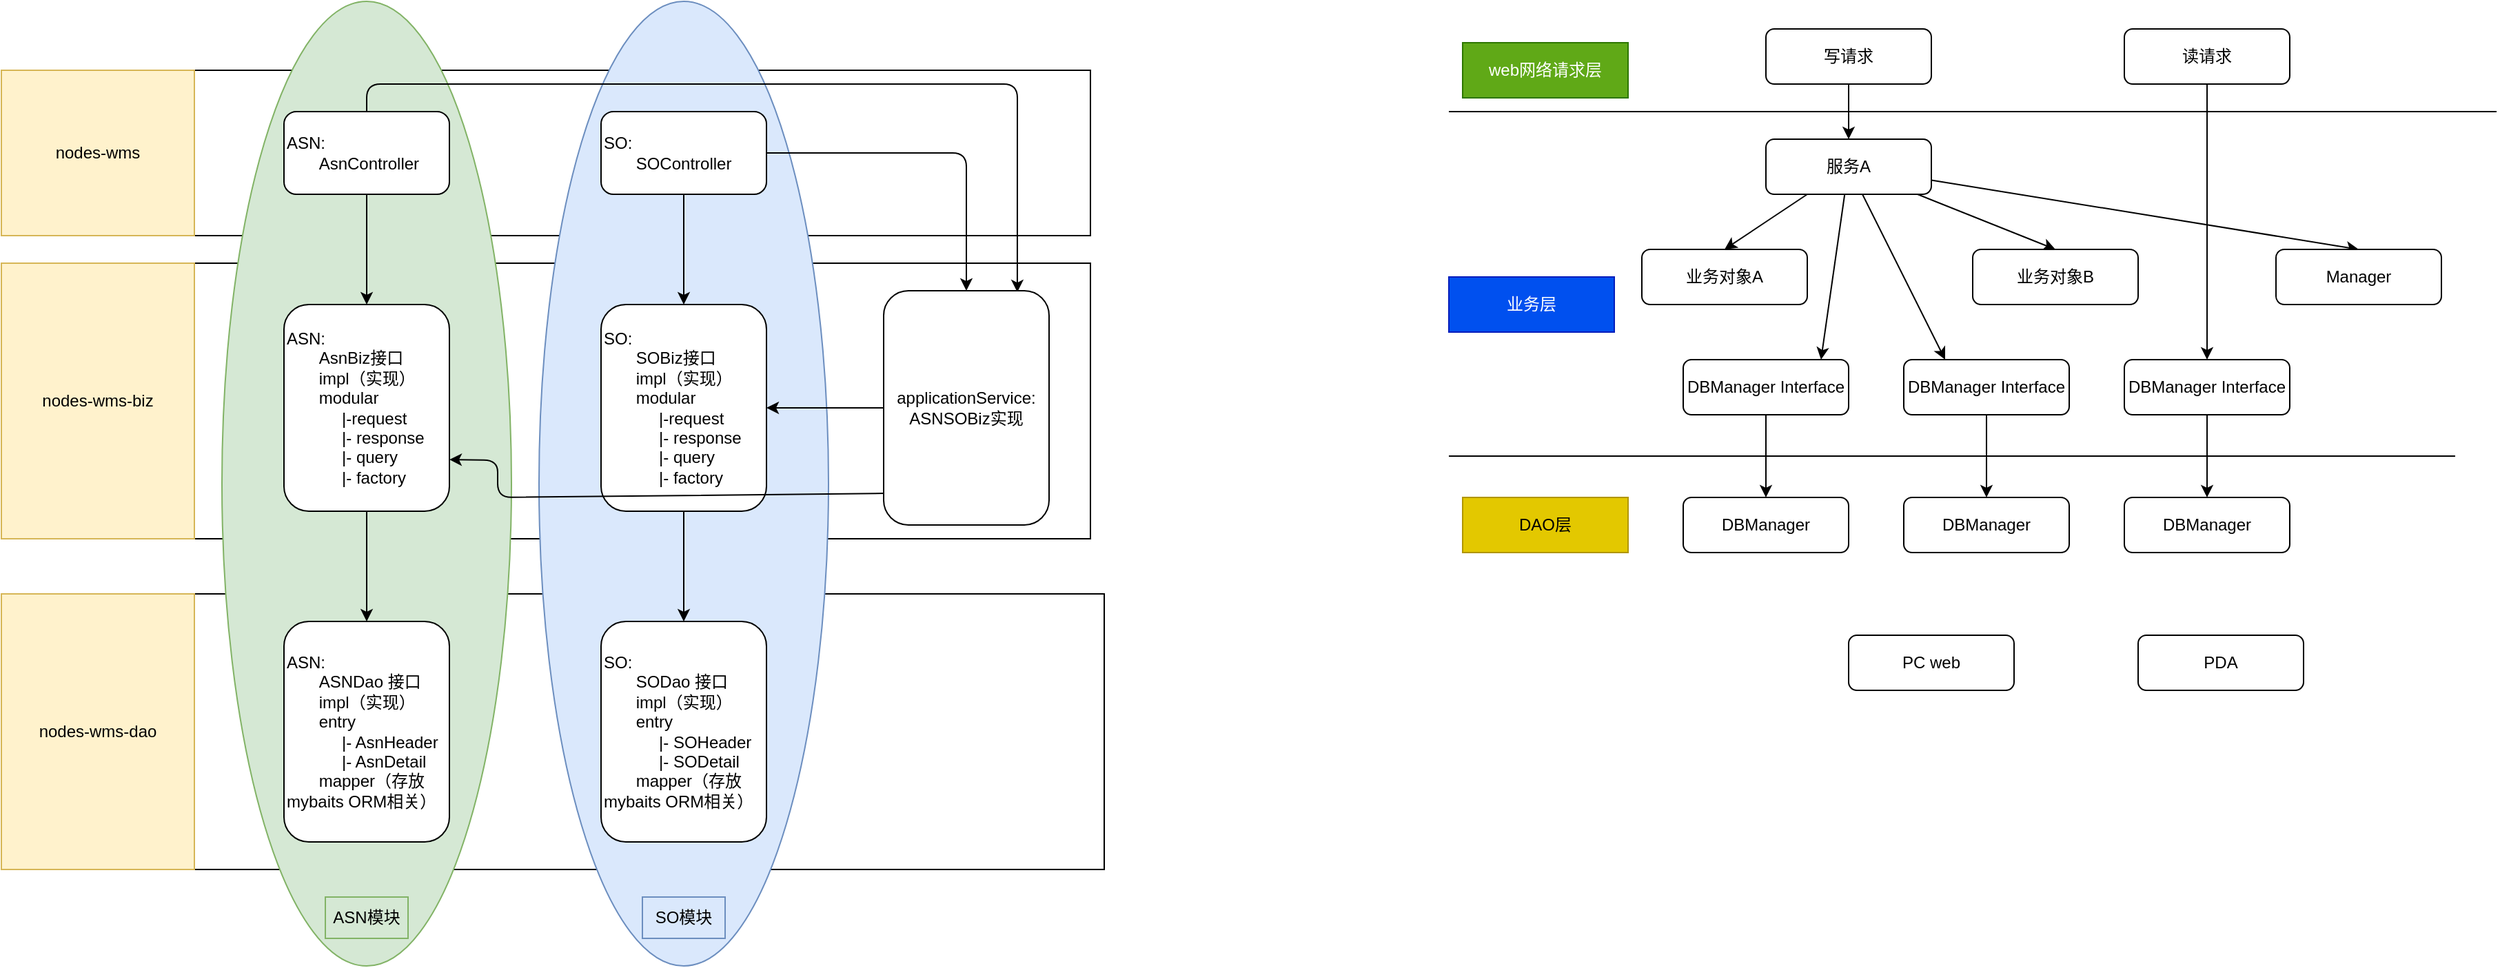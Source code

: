 <mxfile>
    <diagram id="bjWnO2WEb2hA8EmAqjYY" name="第 1 页">
        <mxGraphModel dx="1107" dy="790" grid="1" gridSize="10" guides="1" tooltips="1" connect="1" arrows="1" fold="1" page="1" pageScale="1" pageWidth="1200" pageHeight="1600" math="0" shadow="0">
            <root>
                <mxCell id="0"/>
                <mxCell id="1" parent="0"/>
                <mxCell id="7" value="" style="rounded=0;whiteSpace=wrap;html=1;" parent="1" vertex="1">
                    <mxGeometry x="300" y="620" width="660" height="200" as="geometry"/>
                </mxCell>
                <mxCell id="5" value="" style="rounded=0;whiteSpace=wrap;html=1;" parent="1" vertex="1">
                    <mxGeometry x="300" y="380" width="650" height="200" as="geometry"/>
                </mxCell>
                <mxCell id="2" value="" style="rounded=0;whiteSpace=wrap;html=1;" parent="1" vertex="1">
                    <mxGeometry x="300" y="240" width="650" height="120" as="geometry"/>
                </mxCell>
                <mxCell id="32" value="" style="ellipse;whiteSpace=wrap;html=1;fillColor=#dae8fc;strokeColor=#6c8ebf;" parent="1" vertex="1">
                    <mxGeometry x="550" y="190" width="210" height="700" as="geometry"/>
                </mxCell>
                <mxCell id="31" value="" style="ellipse;whiteSpace=wrap;html=1;fillColor=#d5e8d4;strokeColor=#82b366;" parent="1" vertex="1">
                    <mxGeometry x="320" y="190" width="210" height="700" as="geometry"/>
                </mxCell>
                <mxCell id="3" value="nodes-wms" style="text;html=1;strokeColor=#d6b656;fillColor=#fff2cc;align=center;verticalAlign=middle;whiteSpace=wrap;rounded=0;" parent="1" vertex="1">
                    <mxGeometry x="160" y="240" width="140" height="120" as="geometry"/>
                </mxCell>
                <mxCell id="4" value="nodes-wms-biz" style="text;html=1;strokeColor=#d6b656;fillColor=#fff2cc;align=center;verticalAlign=middle;whiteSpace=wrap;rounded=0;" parent="1" vertex="1">
                    <mxGeometry x="160" y="380" width="140" height="200" as="geometry"/>
                </mxCell>
                <mxCell id="6" value="nodes-wms-dao" style="text;html=1;strokeColor=#d6b656;fillColor=#fff2cc;align=center;verticalAlign=middle;whiteSpace=wrap;rounded=0;" parent="1" vertex="1">
                    <mxGeometry x="160" y="620" width="140" height="200" as="geometry"/>
                </mxCell>
                <mxCell id="33" value="" style="edgeStyle=none;html=1;" parent="1" source="13" target="14" edge="1">
                    <mxGeometry relative="1" as="geometry"/>
                </mxCell>
                <mxCell id="36" style="edgeStyle=none;html=1;entryX=0.808;entryY=0.006;entryDx=0;entryDy=0;entryPerimeter=0;" parent="1" source="13" target="20" edge="1">
                    <mxGeometry relative="1" as="geometry">
                        <Array as="points">
                            <mxPoint x="425" y="250"/>
                            <mxPoint x="897" y="250"/>
                        </Array>
                    </mxGeometry>
                </mxCell>
                <mxCell id="13" value="ASN:&amp;nbsp;&lt;br&gt;&amp;nbsp; &amp;nbsp; &amp;nbsp; &amp;nbsp;AsnController" style="rounded=1;whiteSpace=wrap;html=1;align=left;" parent="1" vertex="1">
                    <mxGeometry x="365" y="270" width="120" height="60" as="geometry"/>
                </mxCell>
                <mxCell id="29" style="edgeStyle=none;html=1;exitX=0.5;exitY=1;exitDx=0;exitDy=0;" parent="1" source="14" target="15" edge="1">
                    <mxGeometry relative="1" as="geometry"/>
                </mxCell>
                <mxCell id="14" value="ASN:&amp;nbsp;&lt;br&gt;&amp;nbsp; &amp;nbsp; &amp;nbsp; &amp;nbsp;AsnBiz接口&lt;br&gt;&amp;nbsp; &amp;nbsp; &amp;nbsp; &amp;nbsp;impl（实现）&lt;br&gt;&amp;nbsp; &amp;nbsp; &amp;nbsp; &amp;nbsp;modular&lt;br&gt;&amp;nbsp; &amp;nbsp; &amp;nbsp; &amp;nbsp; &amp;nbsp; &amp;nbsp; |-request&lt;br&gt;&amp;nbsp; &amp;nbsp; &amp;nbsp; &amp;nbsp; &amp;nbsp; &amp;nbsp; |- response&lt;br&gt;&amp;nbsp; &amp;nbsp; &amp;nbsp; &amp;nbsp; &amp;nbsp; &amp;nbsp; |- query&lt;br&gt;&amp;nbsp; &amp;nbsp; &amp;nbsp; &amp;nbsp; &amp;nbsp; &amp;nbsp; |- factory" style="rounded=1;whiteSpace=wrap;html=1;align=left;" parent="1" vertex="1">
                    <mxGeometry x="365" y="410" width="120" height="150" as="geometry"/>
                </mxCell>
                <mxCell id="15" value="ASN:&amp;nbsp;&lt;br&gt;&amp;nbsp; &amp;nbsp; &amp;nbsp; &amp;nbsp;ASNDao 接口&lt;br&gt;&amp;nbsp; &amp;nbsp; &amp;nbsp; &amp;nbsp;impl（实现）&lt;br&gt;&amp;nbsp; &amp;nbsp; &amp;nbsp; &amp;nbsp;entry&lt;br&gt;&amp;nbsp; &amp;nbsp; &amp;nbsp; &amp;nbsp; &amp;nbsp; &amp;nbsp; |- AsnHeader&lt;br&gt;&amp;nbsp; &amp;nbsp; &amp;nbsp; &amp;nbsp; &amp;nbsp; &amp;nbsp; |- AsnDetail&lt;br&gt;&amp;nbsp; &amp;nbsp; &amp;nbsp; &amp;nbsp;mapper（存放mybaits ORM相关）" style="rounded=1;whiteSpace=wrap;html=1;align=left;" parent="1" vertex="1">
                    <mxGeometry x="365" y="640" width="120" height="160" as="geometry"/>
                </mxCell>
                <mxCell id="34" value="" style="edgeStyle=none;html=1;" parent="1" source="16" target="17" edge="1">
                    <mxGeometry relative="1" as="geometry"/>
                </mxCell>
                <mxCell id="35" style="edgeStyle=none;html=1;entryX=0.5;entryY=0;entryDx=0;entryDy=0;" parent="1" source="16" target="20" edge="1">
                    <mxGeometry relative="1" as="geometry">
                        <Array as="points">
                            <mxPoint x="860" y="300"/>
                        </Array>
                    </mxGeometry>
                </mxCell>
                <mxCell id="16" value="SO:&amp;nbsp;&lt;br&gt;&amp;nbsp; &amp;nbsp; &amp;nbsp; &amp;nbsp;SOController" style="rounded=1;whiteSpace=wrap;html=1;align=left;" parent="1" vertex="1">
                    <mxGeometry x="595" y="270" width="120" height="60" as="geometry"/>
                </mxCell>
                <mxCell id="30" style="edgeStyle=none;html=1;" parent="1" source="17" target="19" edge="1">
                    <mxGeometry relative="1" as="geometry"/>
                </mxCell>
                <mxCell id="17" value="SO:&amp;nbsp;&lt;br&gt;&amp;nbsp; &amp;nbsp; &amp;nbsp; &amp;nbsp;SOBiz接口&lt;br&gt;&amp;nbsp; &amp;nbsp; &amp;nbsp; &amp;nbsp;impl（实现）&lt;br&gt;&amp;nbsp; &amp;nbsp; &amp;nbsp; &amp;nbsp;modular&lt;br&gt;&amp;nbsp; &amp;nbsp; &amp;nbsp; &amp;nbsp; &amp;nbsp; &amp;nbsp; |-request&lt;br&gt;&amp;nbsp; &amp;nbsp; &amp;nbsp; &amp;nbsp; &amp;nbsp; &amp;nbsp; |- response&lt;br&gt;&amp;nbsp; &amp;nbsp; &amp;nbsp; &amp;nbsp; &amp;nbsp; &amp;nbsp; |- query&lt;br&gt;&amp;nbsp; &amp;nbsp; &amp;nbsp; &amp;nbsp; &amp;nbsp; &amp;nbsp; |- factory" style="rounded=1;whiteSpace=wrap;html=1;align=left;" parent="1" vertex="1">
                    <mxGeometry x="595" y="410" width="120" height="150" as="geometry"/>
                </mxCell>
                <mxCell id="19" value="SO:&amp;nbsp;&lt;br&gt;&amp;nbsp; &amp;nbsp; &amp;nbsp; &amp;nbsp;SODao 接口&lt;br&gt;&amp;nbsp; &amp;nbsp; &amp;nbsp; &amp;nbsp;impl（实现）&lt;br&gt;&amp;nbsp; &amp;nbsp; &amp;nbsp; &amp;nbsp;entry&lt;br&gt;&amp;nbsp; &amp;nbsp; &amp;nbsp; &amp;nbsp; &amp;nbsp; &amp;nbsp; |- SOHeader&lt;br&gt;&amp;nbsp; &amp;nbsp; &amp;nbsp; &amp;nbsp; &amp;nbsp; &amp;nbsp; |- SODetail&lt;br&gt;&amp;nbsp; &amp;nbsp; &amp;nbsp; &amp;nbsp;mapper（存放mybaits ORM相关）" style="rounded=1;whiteSpace=wrap;html=1;align=left;" parent="1" vertex="1">
                    <mxGeometry x="595" y="640" width="120" height="160" as="geometry"/>
                </mxCell>
                <mxCell id="37" style="edgeStyle=none;html=1;exitX=0;exitY=0.5;exitDx=0;exitDy=0;entryX=1;entryY=0.5;entryDx=0;entryDy=0;" parent="1" source="20" target="17" edge="1">
                    <mxGeometry relative="1" as="geometry"/>
                </mxCell>
                <mxCell id="38" style="edgeStyle=none;html=1;exitX=0.008;exitY=0.865;exitDx=0;exitDy=0;entryX=1;entryY=0.75;entryDx=0;entryDy=0;exitPerimeter=0;" parent="1" source="20" target="14" edge="1">
                    <mxGeometry relative="1" as="geometry">
                        <Array as="points">
                            <mxPoint x="520" y="550"/>
                            <mxPoint x="520" y="523"/>
                        </Array>
                    </mxGeometry>
                </mxCell>
                <mxCell id="20" value="applicationService: ASNSOBiz实现" style="rounded=1;whiteSpace=wrap;html=1;" parent="1" vertex="1">
                    <mxGeometry x="800" y="400" width="120" height="170" as="geometry"/>
                </mxCell>
                <mxCell id="39" value="ASN模块" style="text;html=1;strokeColor=#82b366;fillColor=#d5e8d4;align=center;verticalAlign=middle;whiteSpace=wrap;rounded=0;" parent="1" vertex="1">
                    <mxGeometry x="395" y="840" width="60" height="30" as="geometry"/>
                </mxCell>
                <mxCell id="40" value="SO模块" style="text;html=1;strokeColor=#6c8ebf;fillColor=#dae8fc;align=center;verticalAlign=middle;whiteSpace=wrap;rounded=0;" parent="1" vertex="1">
                    <mxGeometry x="625" y="840" width="60" height="30" as="geometry"/>
                </mxCell>
                <mxCell id="41" value="" style="endArrow=none;html=1;" edge="1" parent="1">
                    <mxGeometry width="50" height="50" relative="1" as="geometry">
                        <mxPoint x="1210" y="270" as="sourcePoint"/>
                        <mxPoint x="1970" y="270" as="targetPoint"/>
                    </mxGeometry>
                </mxCell>
                <mxCell id="42" value="web网络请求层" style="rounded=0;whiteSpace=wrap;html=1;fillColor=#60a917;fontColor=#ffffff;strokeColor=#2D7600;" vertex="1" parent="1">
                    <mxGeometry x="1220" y="220" width="120" height="40" as="geometry"/>
                </mxCell>
                <mxCell id="43" value="业务层" style="rounded=0;whiteSpace=wrap;html=1;fillColor=#0050ef;fontColor=#ffffff;strokeColor=#001DBC;" vertex="1" parent="1">
                    <mxGeometry x="1210" y="390" width="120" height="40" as="geometry"/>
                </mxCell>
                <mxCell id="44" value="" style="endArrow=none;html=1;" edge="1" parent="1">
                    <mxGeometry width="50" height="50" relative="1" as="geometry">
                        <mxPoint x="1210" y="520" as="sourcePoint"/>
                        <mxPoint x="1940" y="520" as="targetPoint"/>
                    </mxGeometry>
                </mxCell>
                <mxCell id="45" value="DAO层" style="rounded=0;whiteSpace=wrap;html=1;fillColor=#e3c800;fontColor=#000000;strokeColor=#B09500;" vertex="1" parent="1">
                    <mxGeometry x="1220" y="550" width="120" height="40" as="geometry"/>
                </mxCell>
                <mxCell id="46" value="" style="edgeStyle=none;html=1;" edge="1" parent="1" source="47" target="53">
                    <mxGeometry relative="1" as="geometry"/>
                </mxCell>
                <mxCell id="47" value="写请求" style="rounded=1;whiteSpace=wrap;html=1;" vertex="1" parent="1">
                    <mxGeometry x="1440" y="210" width="120" height="40" as="geometry"/>
                </mxCell>
                <mxCell id="48" style="edgeStyle=none;html=1;entryX=0.5;entryY=0;entryDx=0;entryDy=0;" edge="1" parent="1" source="53" target="54">
                    <mxGeometry relative="1" as="geometry"/>
                </mxCell>
                <mxCell id="49" style="edgeStyle=none;html=1;entryX=0.5;entryY=0;entryDx=0;entryDy=0;" edge="1" parent="1" source="53" target="55">
                    <mxGeometry relative="1" as="geometry"/>
                </mxCell>
                <mxCell id="50" style="edgeStyle=none;html=1;entryX=0.5;entryY=0;entryDx=0;entryDy=0;" edge="1" parent="1" source="53" target="62">
                    <mxGeometry relative="1" as="geometry"/>
                </mxCell>
                <mxCell id="51" style="edgeStyle=none;html=1;entryX=0.833;entryY=0;entryDx=0;entryDy=0;entryPerimeter=0;" edge="1" parent="1" source="53" target="57">
                    <mxGeometry relative="1" as="geometry"/>
                </mxCell>
                <mxCell id="52" style="edgeStyle=none;html=1;entryX=0.25;entryY=0;entryDx=0;entryDy=0;" edge="1" parent="1" source="53" target="59">
                    <mxGeometry relative="1" as="geometry"/>
                </mxCell>
                <mxCell id="53" value="服务A" style="rounded=1;whiteSpace=wrap;html=1;" vertex="1" parent="1">
                    <mxGeometry x="1440" y="290" width="120" height="40" as="geometry"/>
                </mxCell>
                <mxCell id="54" value="业务对象A" style="rounded=1;whiteSpace=wrap;html=1;" vertex="1" parent="1">
                    <mxGeometry x="1350" y="370" width="120" height="40" as="geometry"/>
                </mxCell>
                <mxCell id="55" value="业务对象B" style="rounded=1;whiteSpace=wrap;html=1;" vertex="1" parent="1">
                    <mxGeometry x="1590" y="370" width="120" height="40" as="geometry"/>
                </mxCell>
                <mxCell id="56" style="edgeStyle=none;html=1;entryX=0.5;entryY=0;entryDx=0;entryDy=0;" edge="1" parent="1" source="57" target="63">
                    <mxGeometry relative="1" as="geometry"/>
                </mxCell>
                <mxCell id="57" value="DBManager Interface" style="rounded=1;whiteSpace=wrap;html=1;" vertex="1" parent="1">
                    <mxGeometry x="1380" y="450" width="120" height="40" as="geometry"/>
                </mxCell>
                <mxCell id="58" style="edgeStyle=none;html=1;entryX=0.5;entryY=0;entryDx=0;entryDy=0;" edge="1" parent="1" source="59" target="64">
                    <mxGeometry relative="1" as="geometry"/>
                </mxCell>
                <mxCell id="59" value="DBManager Interface" style="rounded=1;whiteSpace=wrap;html=1;" vertex="1" parent="1">
                    <mxGeometry x="1540" y="450" width="120" height="40" as="geometry"/>
                </mxCell>
                <mxCell id="60" style="edgeStyle=none;html=1;entryX=0.5;entryY=0;entryDx=0;entryDy=0;" edge="1" parent="1" source="61" target="65">
                    <mxGeometry relative="1" as="geometry"/>
                </mxCell>
                <mxCell id="61" value="DBManager Interface" style="rounded=1;whiteSpace=wrap;html=1;" vertex="1" parent="1">
                    <mxGeometry x="1700" y="450" width="120" height="40" as="geometry"/>
                </mxCell>
                <mxCell id="62" value="Manager" style="rounded=1;whiteSpace=wrap;html=1;" vertex="1" parent="1">
                    <mxGeometry x="1810" y="370" width="120" height="40" as="geometry"/>
                </mxCell>
                <mxCell id="63" value="DBManager" style="rounded=1;whiteSpace=wrap;html=1;" vertex="1" parent="1">
                    <mxGeometry x="1380" y="550" width="120" height="40" as="geometry"/>
                </mxCell>
                <mxCell id="64" value="DBManager" style="rounded=1;whiteSpace=wrap;html=1;" vertex="1" parent="1">
                    <mxGeometry x="1540" y="550" width="120" height="40" as="geometry"/>
                </mxCell>
                <mxCell id="65" value="DBManager" style="rounded=1;whiteSpace=wrap;html=1;" vertex="1" parent="1">
                    <mxGeometry x="1700" y="550" width="120" height="40" as="geometry"/>
                </mxCell>
                <mxCell id="66" style="edgeStyle=none;html=1;entryX=0.5;entryY=0;entryDx=0;entryDy=0;" edge="1" parent="1" source="67" target="61">
                    <mxGeometry relative="1" as="geometry"/>
                </mxCell>
                <mxCell id="67" value="读请求" style="rounded=1;whiteSpace=wrap;html=1;" vertex="1" parent="1">
                    <mxGeometry x="1700" y="210" width="120" height="40" as="geometry"/>
                </mxCell>
                <mxCell id="68" value="PC web" style="rounded=1;whiteSpace=wrap;html=1;" vertex="1" parent="1">
                    <mxGeometry x="1500" y="650" width="120" height="40" as="geometry"/>
                </mxCell>
                <mxCell id="69" value="PDA" style="rounded=1;whiteSpace=wrap;html=1;" vertex="1" parent="1">
                    <mxGeometry x="1710" y="650" width="120" height="40" as="geometry"/>
                </mxCell>
            </root>
        </mxGraphModel>
    </diagram>
</mxfile>